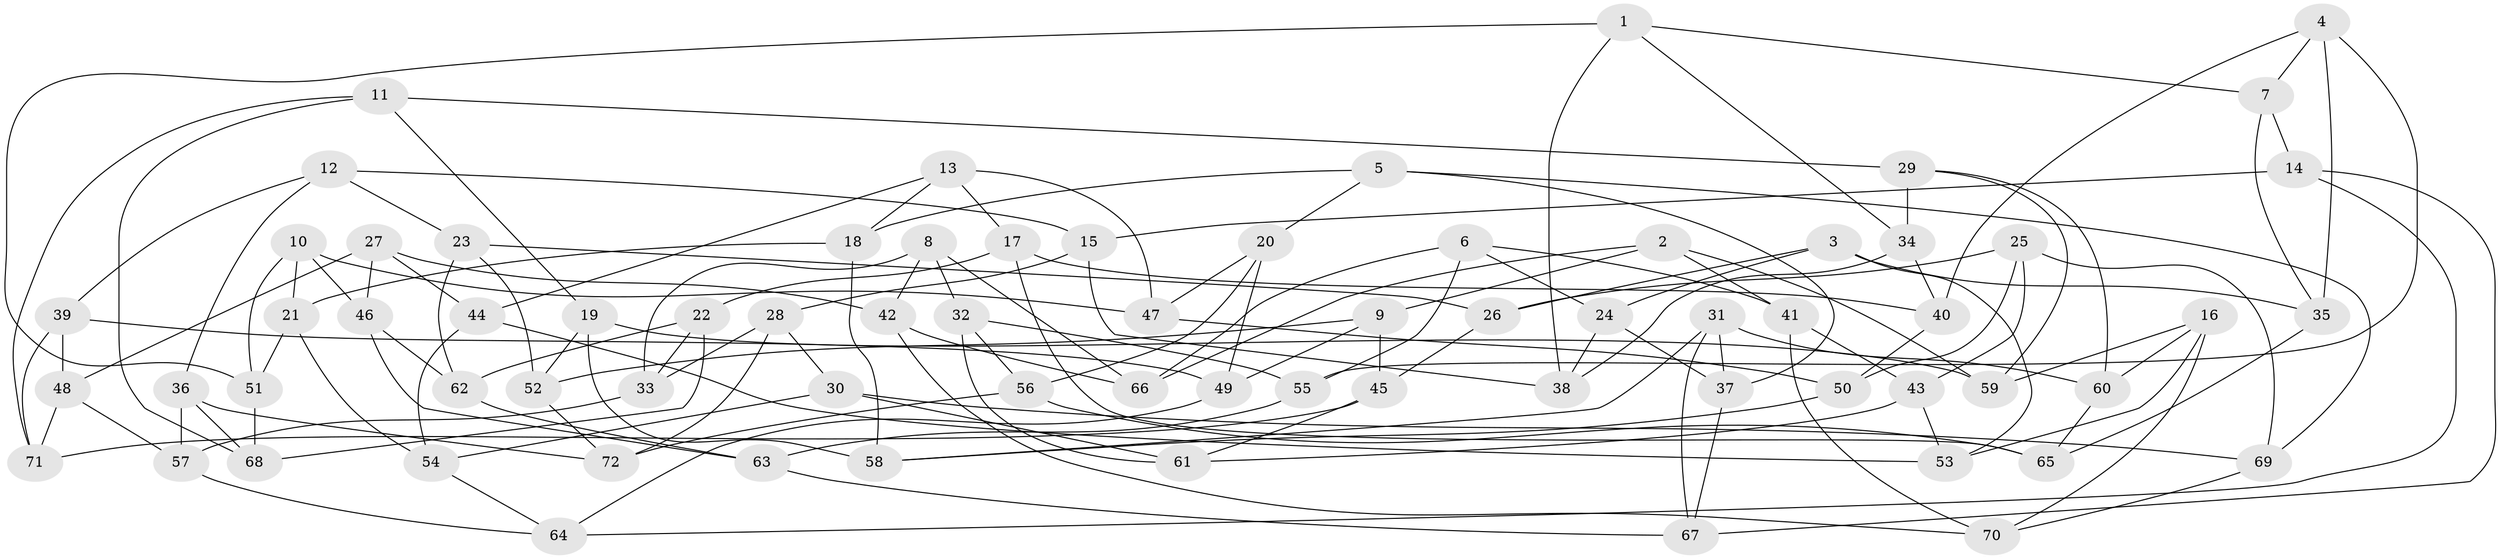 // Generated by graph-tools (version 1.1) at 2025/26/03/09/25 03:26:49]
// undirected, 72 vertices, 144 edges
graph export_dot {
graph [start="1"]
  node [color=gray90,style=filled];
  1;
  2;
  3;
  4;
  5;
  6;
  7;
  8;
  9;
  10;
  11;
  12;
  13;
  14;
  15;
  16;
  17;
  18;
  19;
  20;
  21;
  22;
  23;
  24;
  25;
  26;
  27;
  28;
  29;
  30;
  31;
  32;
  33;
  34;
  35;
  36;
  37;
  38;
  39;
  40;
  41;
  42;
  43;
  44;
  45;
  46;
  47;
  48;
  49;
  50;
  51;
  52;
  53;
  54;
  55;
  56;
  57;
  58;
  59;
  60;
  61;
  62;
  63;
  64;
  65;
  66;
  67;
  68;
  69;
  70;
  71;
  72;
  1 -- 7;
  1 -- 38;
  1 -- 34;
  1 -- 51;
  2 -- 41;
  2 -- 66;
  2 -- 59;
  2 -- 9;
  3 -- 53;
  3 -- 26;
  3 -- 24;
  3 -- 35;
  4 -- 35;
  4 -- 55;
  4 -- 7;
  4 -- 40;
  5 -- 37;
  5 -- 20;
  5 -- 69;
  5 -- 18;
  6 -- 41;
  6 -- 55;
  6 -- 66;
  6 -- 24;
  7 -- 14;
  7 -- 35;
  8 -- 42;
  8 -- 33;
  8 -- 32;
  8 -- 66;
  9 -- 52;
  9 -- 45;
  9 -- 49;
  10 -- 47;
  10 -- 51;
  10 -- 21;
  10 -- 46;
  11 -- 71;
  11 -- 68;
  11 -- 29;
  11 -- 19;
  12 -- 23;
  12 -- 39;
  12 -- 15;
  12 -- 36;
  13 -- 44;
  13 -- 17;
  13 -- 47;
  13 -- 18;
  14 -- 64;
  14 -- 67;
  14 -- 15;
  15 -- 38;
  15 -- 28;
  16 -- 60;
  16 -- 59;
  16 -- 70;
  16 -- 53;
  17 -- 65;
  17 -- 22;
  17 -- 40;
  18 -- 58;
  18 -- 21;
  19 -- 59;
  19 -- 52;
  19 -- 58;
  20 -- 47;
  20 -- 56;
  20 -- 49;
  21 -- 51;
  21 -- 54;
  22 -- 68;
  22 -- 33;
  22 -- 62;
  23 -- 52;
  23 -- 26;
  23 -- 62;
  24 -- 38;
  24 -- 37;
  25 -- 69;
  25 -- 43;
  25 -- 26;
  25 -- 50;
  26 -- 45;
  27 -- 46;
  27 -- 44;
  27 -- 42;
  27 -- 48;
  28 -- 30;
  28 -- 33;
  28 -- 72;
  29 -- 59;
  29 -- 60;
  29 -- 34;
  30 -- 61;
  30 -- 54;
  30 -- 69;
  31 -- 58;
  31 -- 60;
  31 -- 37;
  31 -- 67;
  32 -- 55;
  32 -- 61;
  32 -- 56;
  33 -- 57;
  34 -- 40;
  34 -- 38;
  35 -- 65;
  36 -- 57;
  36 -- 72;
  36 -- 68;
  37 -- 67;
  39 -- 48;
  39 -- 49;
  39 -- 71;
  40 -- 50;
  41 -- 70;
  41 -- 43;
  42 -- 70;
  42 -- 66;
  43 -- 61;
  43 -- 53;
  44 -- 53;
  44 -- 54;
  45 -- 61;
  45 -- 71;
  46 -- 62;
  46 -- 63;
  47 -- 50;
  48 -- 57;
  48 -- 71;
  49 -- 64;
  50 -- 58;
  51 -- 68;
  52 -- 72;
  54 -- 64;
  55 -- 63;
  56 -- 72;
  56 -- 65;
  57 -- 64;
  60 -- 65;
  62 -- 63;
  63 -- 67;
  69 -- 70;
}
